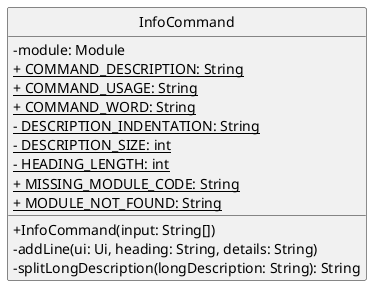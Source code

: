 @startuml
'https://plantuml.com/class-diagram
hide circle
skinparam classAttributeIconSize 0

class InfoCommand {
    - module: Module
    <u>+ COMMAND_DESCRIPTION: String
    <u>+ COMMAND_USAGE: String
    <u>+ COMMAND_WORD: String
    <u>- DESCRIPTION_INDENTATION: String
    <u>- DESCRIPTION_SIZE: int
    <u>- HEADING_LENGTH: int
    <u>+ MISSING_MODULE_CODE: String
    <u>+ MODULE_NOT_FOUND: String

    + InfoCommand(input: String[])
    - addLine(ui: Ui, heading: String, details: String)
    - splitLongDescription(longDescription: String): String
}

@enduml